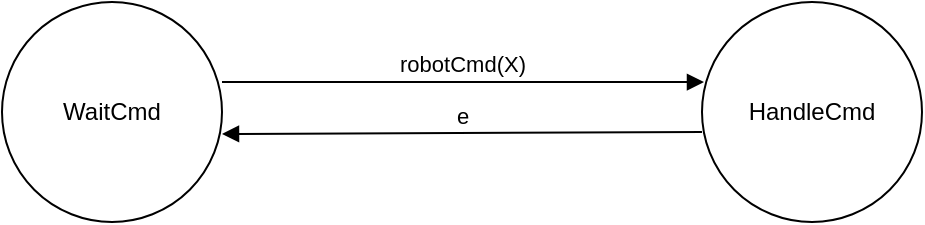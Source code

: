 <mxfile pages="1" version="11.2.8" type="device"><diagram id="6BhEgJGM8Pg8-rJEj8Cp" name="Page-1"><mxGraphModel dx="854" dy="395" grid="1" gridSize="10" guides="1" tooltips="1" connect="1" arrows="1" fold="1" page="1" pageScale="1" pageWidth="827" pageHeight="1169" math="0" shadow="0"><root><mxCell id="0"/><mxCell id="1" parent="0"/><mxCell id="cbLdTnPV70N82bscnhIv-1" value="WaitCmd" style="ellipse;whiteSpace=wrap;html=1;" vertex="1" parent="1"><mxGeometry x="40" y="40" width="110" height="110" as="geometry"/></mxCell><mxCell id="cbLdTnPV70N82bscnhIv-2" value="HandleCmd" style="ellipse;whiteSpace=wrap;html=1;" vertex="1" parent="1"><mxGeometry x="390" y="40" width="110" height="110" as="geometry"/></mxCell><mxCell id="cbLdTnPV70N82bscnhIv-3" value="robotCmd(X)" style="html=1;verticalAlign=bottom;endArrow=block;entryX=0.009;entryY=0.364;entryDx=0;entryDy=0;entryPerimeter=0;" edge="1" parent="1" target="cbLdTnPV70N82bscnhIv-2"><mxGeometry width="80" relative="1" as="geometry"><mxPoint x="150" y="80" as="sourcePoint"/><mxPoint x="230" y="80" as="targetPoint"/></mxGeometry></mxCell><mxCell id="cbLdTnPV70N82bscnhIv-4" value="e" style="html=1;verticalAlign=bottom;endArrow=block;exitX=0;exitY=0.591;exitDx=0;exitDy=0;exitPerimeter=0;" edge="1" parent="1" source="cbLdTnPV70N82bscnhIv-2"><mxGeometry width="80" relative="1" as="geometry"><mxPoint x="230" y="140" as="sourcePoint"/><mxPoint x="150" y="106" as="targetPoint"/></mxGeometry></mxCell></root></mxGraphModel></diagram></mxfile>